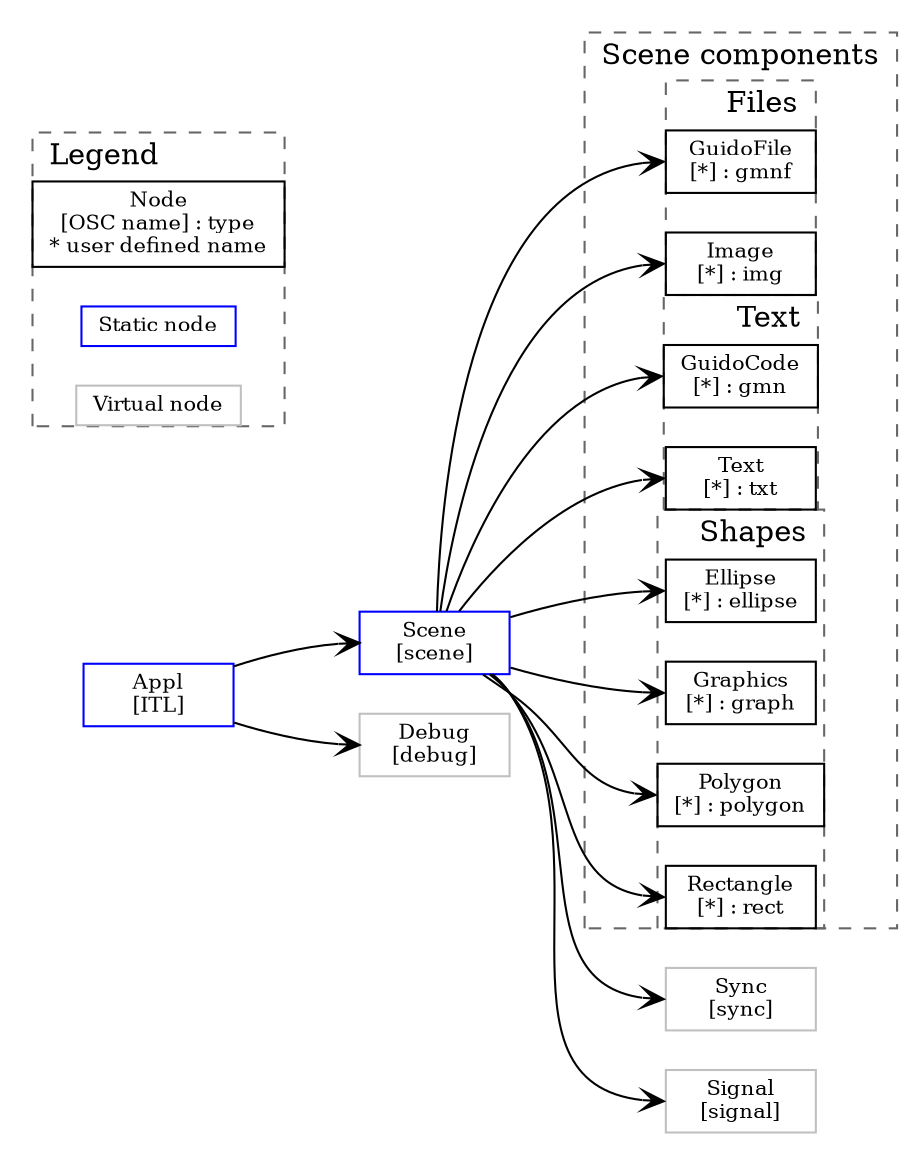 digraph model { 
	margin=0.05;
	rankdir=LR;
	labeljust = r;
	style = dashed;
	color = grey40;
		
	node [shape=record, height=.2, fontsize=10, width=1]	
	edge[arrowhead=vee, headport=e];

	node [color=blue]
	Appl		[label="Appl\n[ITL]"]
	Scene		[label="Scene\n[scene]"]

	node [color=black]
	edge[headport=w];
	Ellipse		[label="Ellipse\n[*] : ellipse"]
	Graphics	[label="Graphics\n[*] : graph"]
	GuidoCode	[label="GuidoCode\n[*] : gmn"]
	GuidoFile 	[label="GuidoFile\n[*] : gmnf"]
	Image		[label="Image\n[*] : img"]
//	Page		[label="Page\n[page]"]
	Polygon		[label="Polygon\n[*] : polygon"]
	Rectangle	[label="Rectangle\n[*] : rect"]
	Text		[label="Text\n[*] : txt"]
	node [color=grey]
	Debug		[label="Debug\n[debug]"]
	Sync		[label="Sync\n[sync]"]
	Signal		[label="Signal\n[signal]"]


	subgraph cluster_legend {
		labeljust = l;
		label = "Legend";
		obj	[label="Node\n[OSC name] : type\n* user defined name", color=black];
		static [label="Static node", color = blue];
		virtual [label="Virtual node", color = grey];
		comment = "* : user defined name";
	}

	subgraph cluster_scene {
		label = "Scene components";

		subgraph cluster_files {
			label = "Files";
			Image;
			GuidoFile;
		}
	
		subgraph cluster_text {
			label = "Text";
			GuidoCode;
			Text;
		}
	
		subgraph cluster_shapes {
			label = "Shapes";
			Ellipse;
			Rectangle;
			Polygon;
			Graphics;
		}
	}

	Appl	-> Scene
	Scene	-> Text

	Scene	-> GuidoCode
	Scene	-> GuidoFile
	Scene	-> Image
	Scene	-> Ellipse
	Scene	-> Polygon
	Scene	-> Rectangle
	Scene	-> Graphics

	Appl	-> Debug
	Scene	-> Sync
	Scene	-> Signal
//	GuidoCode -> Page
//	GuidoFile -> Page

}
